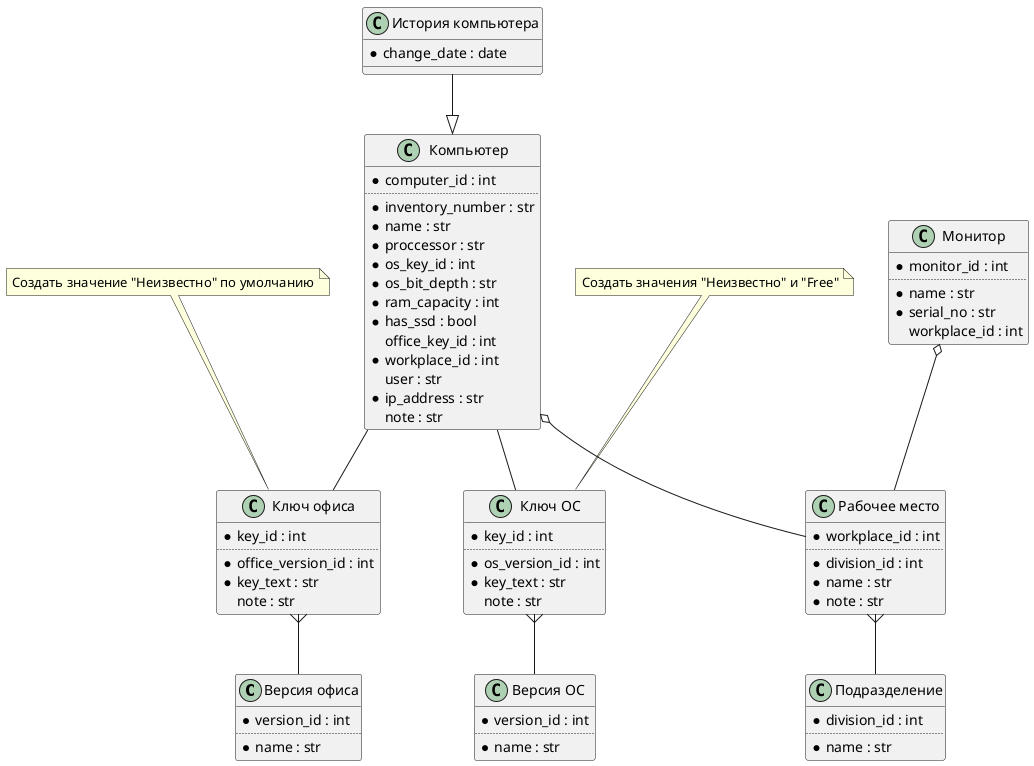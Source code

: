 @startuml

class "Версия офиса" as OfficeVersion {
	{field} *version_id : int
	..
	{field} *name : str
}

class "Ключ офиса" as OfficeKey {
	{field} *key_id : int
	..
	{field} *office_version_id : int
	{field} *key_text : str
	{field} note : str
}
note Top of OfficeKey : Создать значение "Неизвестно" по умолчанию

class "Версия ОС" as OSVersion {
	{field} *version_id : int
	..
	{field} *name : str
}

class "Ключ ОС" as OSKey {
	{field} *key_id : int
	..
	{field} *os_version_id : int
	{field} *key_text : str
	{field} note : str
}
note Top of OSKey : Создать значения "Неизвестно" и "Free"

class "Подразделение" as Division {
	{field} *division_id : int
	..
	{field} *name : str
}

class "Рабочее место" as WorkPlace {
	{field} *workplace_id : int
	..
	{field} *division_id : int
	{field} *name : str
	{field} *note : str
} 

class "Компьютер" as Computer {
	{field} *computer_id : int
	..
	{field} *inventory_number : str
	{field} *name : str
	{field} *proccessor : str
	{field} *os_key_id : int
	{field} *os_bit_depth : str
	{field} *ram_capacity : int
	{field} *has_ssd : bool
	{field} office_key_id : int
	{field} *workplace_id : int
	{field} user : str
	{field} *ip_address : str
	{field} note : str
}	

class "История компьютера" as ComputerHistory {
	{field} *change_date : date
}

class "Монитор" as Monitor {
	{field} *monitor_id : int
	..
	{field} *name : str
	{field} *serial_no : str
	{field} workplace_id : int
}
		
OfficeKey }-- OfficeVersion
OSKey }-- OSVersion
WorkPlace }-- Division	
Computer -- OSKey
Computer -- OfficeKey
Computer o-- WorkPlace	
ComputerHistory --|> Computer
Monitor o-- WorkPlace

@enduml
